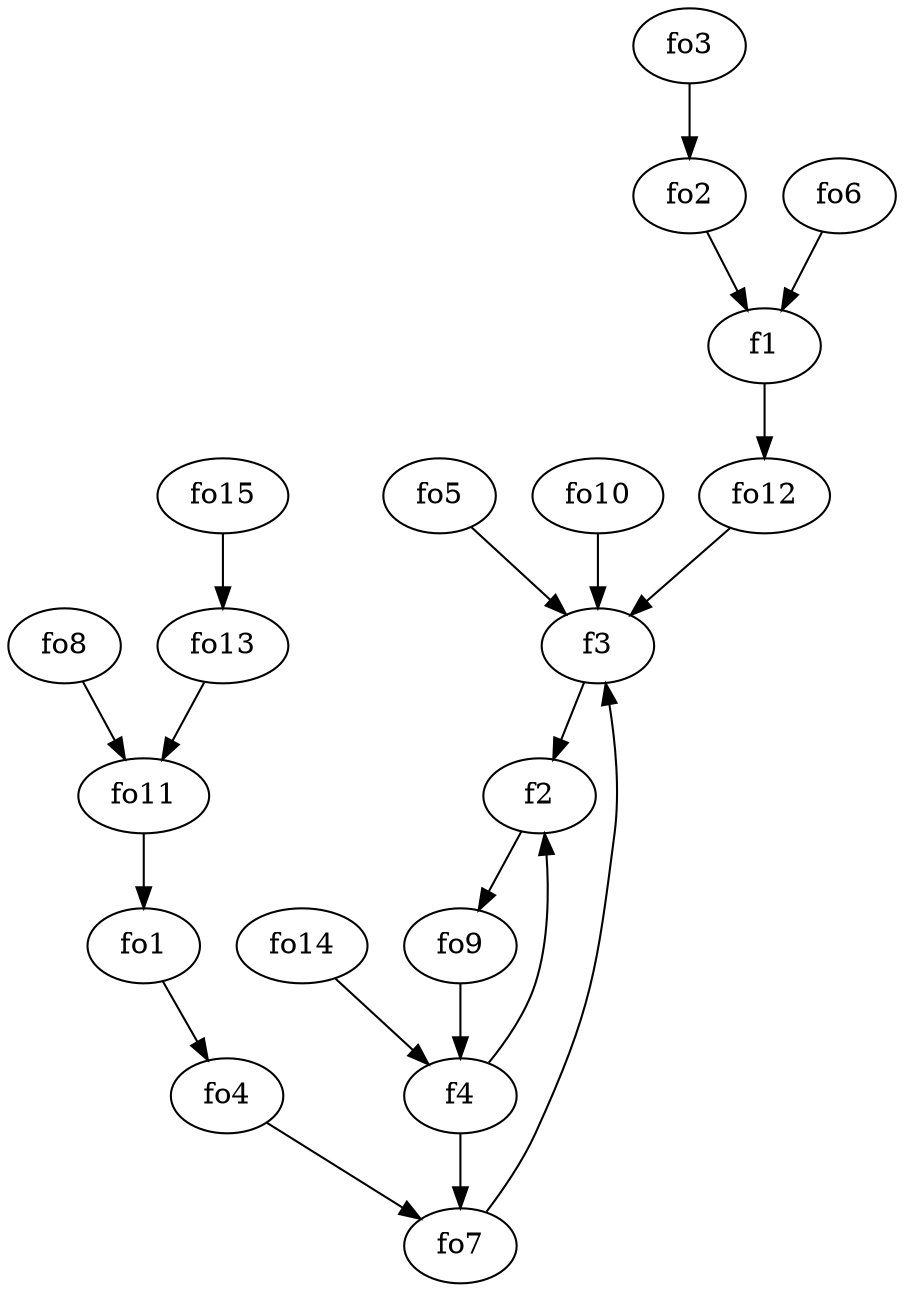 strict digraph  {
f1;
f2;
f3;
f4;
fo1;
fo2;
fo3;
fo4;
fo5;
fo6;
fo7;
fo8;
fo9;
fo10;
fo11;
fo12;
fo13;
fo14;
fo15;
f1 -> fo12  [weight=2];
f2 -> fo9  [weight=2];
f3 -> f2  [weight=2];
f4 -> f2  [weight=2];
f4 -> fo7  [weight=2];
fo1 -> fo4  [weight=2];
fo2 -> f1  [weight=2];
fo3 -> fo2  [weight=2];
fo4 -> fo7  [weight=2];
fo5 -> f3  [weight=2];
fo6 -> f1  [weight=2];
fo7 -> f3  [weight=2];
fo8 -> fo11  [weight=2];
fo9 -> f4  [weight=2];
fo10 -> f3  [weight=2];
fo11 -> fo1  [weight=2];
fo12 -> f3  [weight=2];
fo13 -> fo11  [weight=2];
fo14 -> f4  [weight=2];
fo15 -> fo13  [weight=2];
}
